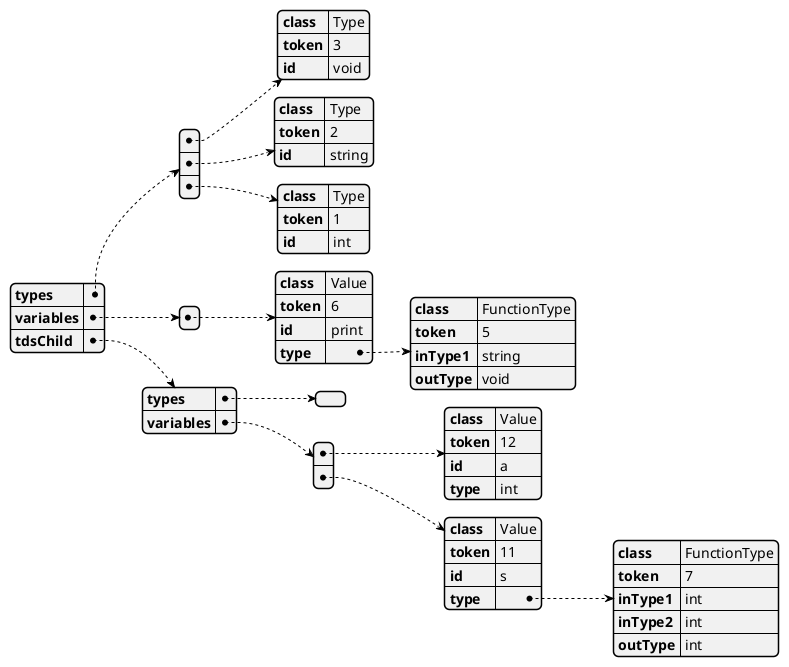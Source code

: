 @startjson tds
{ "types" : [ { "class" : "Type",
"token" : "3",
"id" : "void" },
{ "class" : "Type",
"token" : "2",
"id" : "string" },
{ "class" : "Type",
"token" : "1",
"id" : "int" } ],
"variables" : [ { "class" : "Value",
"token" : "6",
"id" : "print",
"type" : { "class" : "FunctionType",
"token" : "5",
"inType1" : "string",
"outType" : "void" } } ],
"tdsChild" : { "types" : [  ],
"variables" : [ { "class" : "Value",
"token" : "12",
"id" : "a",
"type" : "int" },
{ "class" : "Value",
"token" : "11",
"id" : "s",
"type" : { "class" : "FunctionType",
"token" : "7",
"inType1" : "int",
"inType2" : "int",
"outType" : "int" } } ] } }
@endjson
